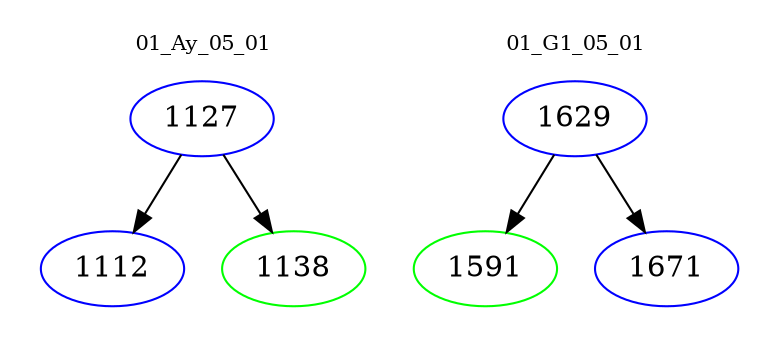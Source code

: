 digraph{
subgraph cluster_0 {
color = white
label = "01_Ay_05_01";
fontsize=10;
T0_1127 [label="1127", color="blue"]
T0_1127 -> T0_1112 [color="black"]
T0_1112 [label="1112", color="blue"]
T0_1127 -> T0_1138 [color="black"]
T0_1138 [label="1138", color="green"]
}
subgraph cluster_1 {
color = white
label = "01_G1_05_01";
fontsize=10;
T1_1629 [label="1629", color="blue"]
T1_1629 -> T1_1591 [color="black"]
T1_1591 [label="1591", color="green"]
T1_1629 -> T1_1671 [color="black"]
T1_1671 [label="1671", color="blue"]
}
}
